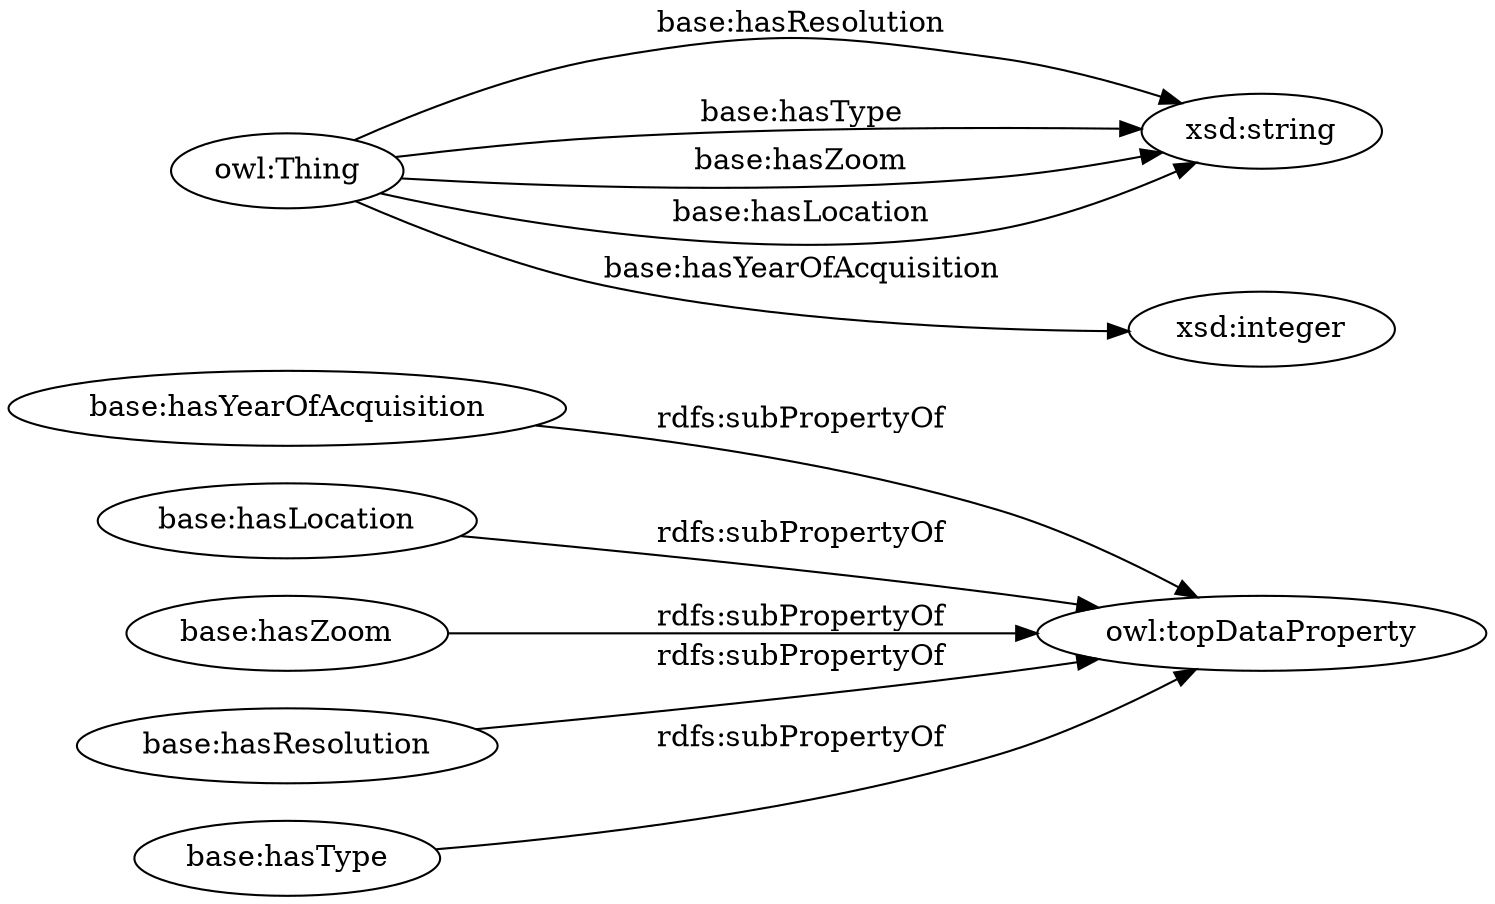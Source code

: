 digraph ar2dtool_diagram { 
rankdir=LR;
size="1501"
	"base:hasYearOfAcquisition" -> "owl:topDataProperty" [ label = "rdfs:subPropertyOf" ];
	"base:hasLocation" -> "owl:topDataProperty" [ label = "rdfs:subPropertyOf" ];
	"base:hasZoom" -> "owl:topDataProperty" [ label = "rdfs:subPropertyOf" ];
	"base:hasResolution" -> "owl:topDataProperty" [ label = "rdfs:subPropertyOf" ];
	"base:hasType" -> "owl:topDataProperty" [ label = "rdfs:subPropertyOf" ];
	"owl:Thing" -> "xsd:string" [ label = "base:hasResolution" ];
	"owl:Thing" -> "xsd:string" [ label = "base:hasType" ];
	"owl:Thing" -> "xsd:string" [ label = "base:hasZoom" ];
	"owl:Thing" -> "xsd:string" [ label = "base:hasLocation" ];
	"owl:Thing" -> "xsd:integer" [ label = "base:hasYearOfAcquisition" ];

}
